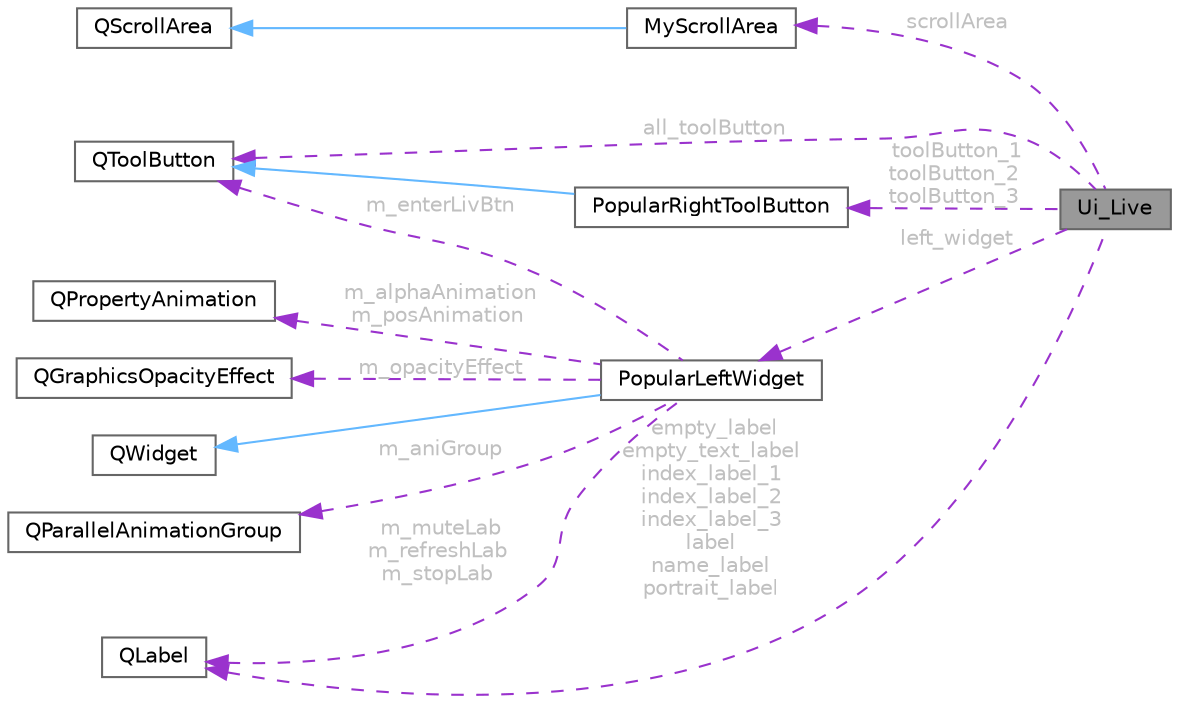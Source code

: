 digraph "Ui_Live"
{
 // LATEX_PDF_SIZE
  bgcolor="transparent";
  edge [fontname=Helvetica,fontsize=10,labelfontname=Helvetica,labelfontsize=10];
  node [fontname=Helvetica,fontsize=10,shape=box,height=0.2,width=0.4];
  rankdir="LR";
  Node1 [id="Node000001",label="Ui_Live",height=0.2,width=0.4,color="gray40", fillcolor="grey60", style="filled", fontcolor="black",tooltip=" "];
  Node2 -> Node1 [id="edge1_Node000001_Node000002",dir="back",color="darkorchid3",style="dashed",tooltip=" ",label=" scrollArea",fontcolor="grey" ];
  Node2 [id="Node000002",label="MyScrollArea",height=0.2,width=0.4,color="gray40", fillcolor="white", style="filled",URL="$class_my_scroll_area.html",tooltip="自定义滚动区域类，继承自 QScrollArea，支持平滑滚动和返回顶部功能"];
  Node3 -> Node2 [id="edge2_Node000002_Node000003",dir="back",color="steelblue1",style="solid",tooltip=" "];
  Node3 [id="Node000003",label="QScrollArea",height=0.2,width=0.4,color="gray40", fillcolor="white", style="filled",tooltip=" "];
  Node4 -> Node1 [id="edge3_Node000001_Node000004",dir="back",color="darkorchid3",style="dashed",tooltip=" ",label=" left_widget",fontcolor="grey" ];
  Node4 [id="Node000004",label="PopularLeftWidget",height=0.2,width=0.4,color="gray40", fillcolor="white", style="filled",URL="$class_popular_left_widget.html",tooltip="热门左侧控件类，支持动画和交互按钮"];
  Node5 -> Node4 [id="edge4_Node000004_Node000005",dir="back",color="steelblue1",style="solid",tooltip=" "];
  Node5 [id="Node000005",label="QWidget",height=0.2,width=0.4,color="gray40", fillcolor="white", style="filled",tooltip=" "];
  Node6 -> Node4 [id="edge5_Node000004_Node000006",dir="back",color="darkorchid3",style="dashed",tooltip=" ",label=" m_enterLivBtn",fontcolor="grey" ];
  Node6 [id="Node000006",label="QToolButton",height=0.2,width=0.4,color="gray40", fillcolor="white", style="filled",URL="$class_q_tool_button.html",tooltip="工具按钮类"];
  Node7 -> Node4 [id="edge6_Node000004_Node000007",dir="back",color="darkorchid3",style="dashed",tooltip=" ",label=" m_alphaAnimation\nm_posAnimation",fontcolor="grey" ];
  Node7 [id="Node000007",label="QPropertyAnimation",height=0.2,width=0.4,color="gray40", fillcolor="white", style="filled",URL="$class_q_property_animation.html",tooltip="Qt 属性动画类，用于窗口缩放动画"];
  Node8 -> Node4 [id="edge7_Node000004_Node000008",dir="back",color="darkorchid3",style="dashed",tooltip=" ",label=" m_opacityEffect",fontcolor="grey" ];
  Node8 [id="Node000008",label="QGraphicsOpacityEffect",height=0.2,width=0.4,color="gray40", fillcolor="white", style="filled",URL="$class_q_graphics_opacity_effect.html",tooltip="图形透明效果类"];
  Node9 -> Node4 [id="edge8_Node000004_Node000009",dir="back",color="darkorchid3",style="dashed",tooltip=" ",label=" m_aniGroup",fontcolor="grey" ];
  Node9 [id="Node000009",label="QParallelAnimationGroup",height=0.2,width=0.4,color="gray40", fillcolor="white", style="filled",URL="$class_q_parallel_animation_group.html",tooltip="并行动画组类"];
  Node10 -> Node4 [id="edge9_Node000004_Node000010",dir="back",color="darkorchid3",style="dashed",tooltip=" ",label=" m_muteLab\nm_refreshLab\nm_stopLab",fontcolor="grey" ];
  Node10 [id="Node000010",label="QLabel",height=0.2,width=0.4,color="gray40", fillcolor="white", style="filled",URL="$class_q_label.html",tooltip="标签控件类"];
  Node10 -> Node1 [id="edge10_Node000001_Node000010",dir="back",color="darkorchid3",style="dashed",tooltip=" ",label=" empty_label\nempty_text_label\nindex_label_1\nindex_label_2\nindex_label_3\nlabel\nname_label\nportrait_label",fontcolor="grey" ];
  Node11 -> Node1 [id="edge11_Node000001_Node000011",dir="back",color="darkorchid3",style="dashed",tooltip=" ",label=" toolButton_1\ntoolButton_2\ntoolButton_3",fontcolor="grey" ];
  Node11 [id="Node000011",label="PopularRightToolButton",height=0.2,width=0.4,color="gray40", fillcolor="white", style="filled",URL="$class_popular_right_tool_button.html",tooltip="热门右侧工具按钮类，显示背景图和左下角文本"];
  Node6 -> Node11 [id="edge12_Node000011_Node000006",dir="back",color="steelblue1",style="solid",tooltip=" "];
  Node6 -> Node1 [id="edge13_Node000001_Node000006",dir="back",color="darkorchid3",style="dashed",tooltip=" ",label=" all_toolButton",fontcolor="grey" ];
}
